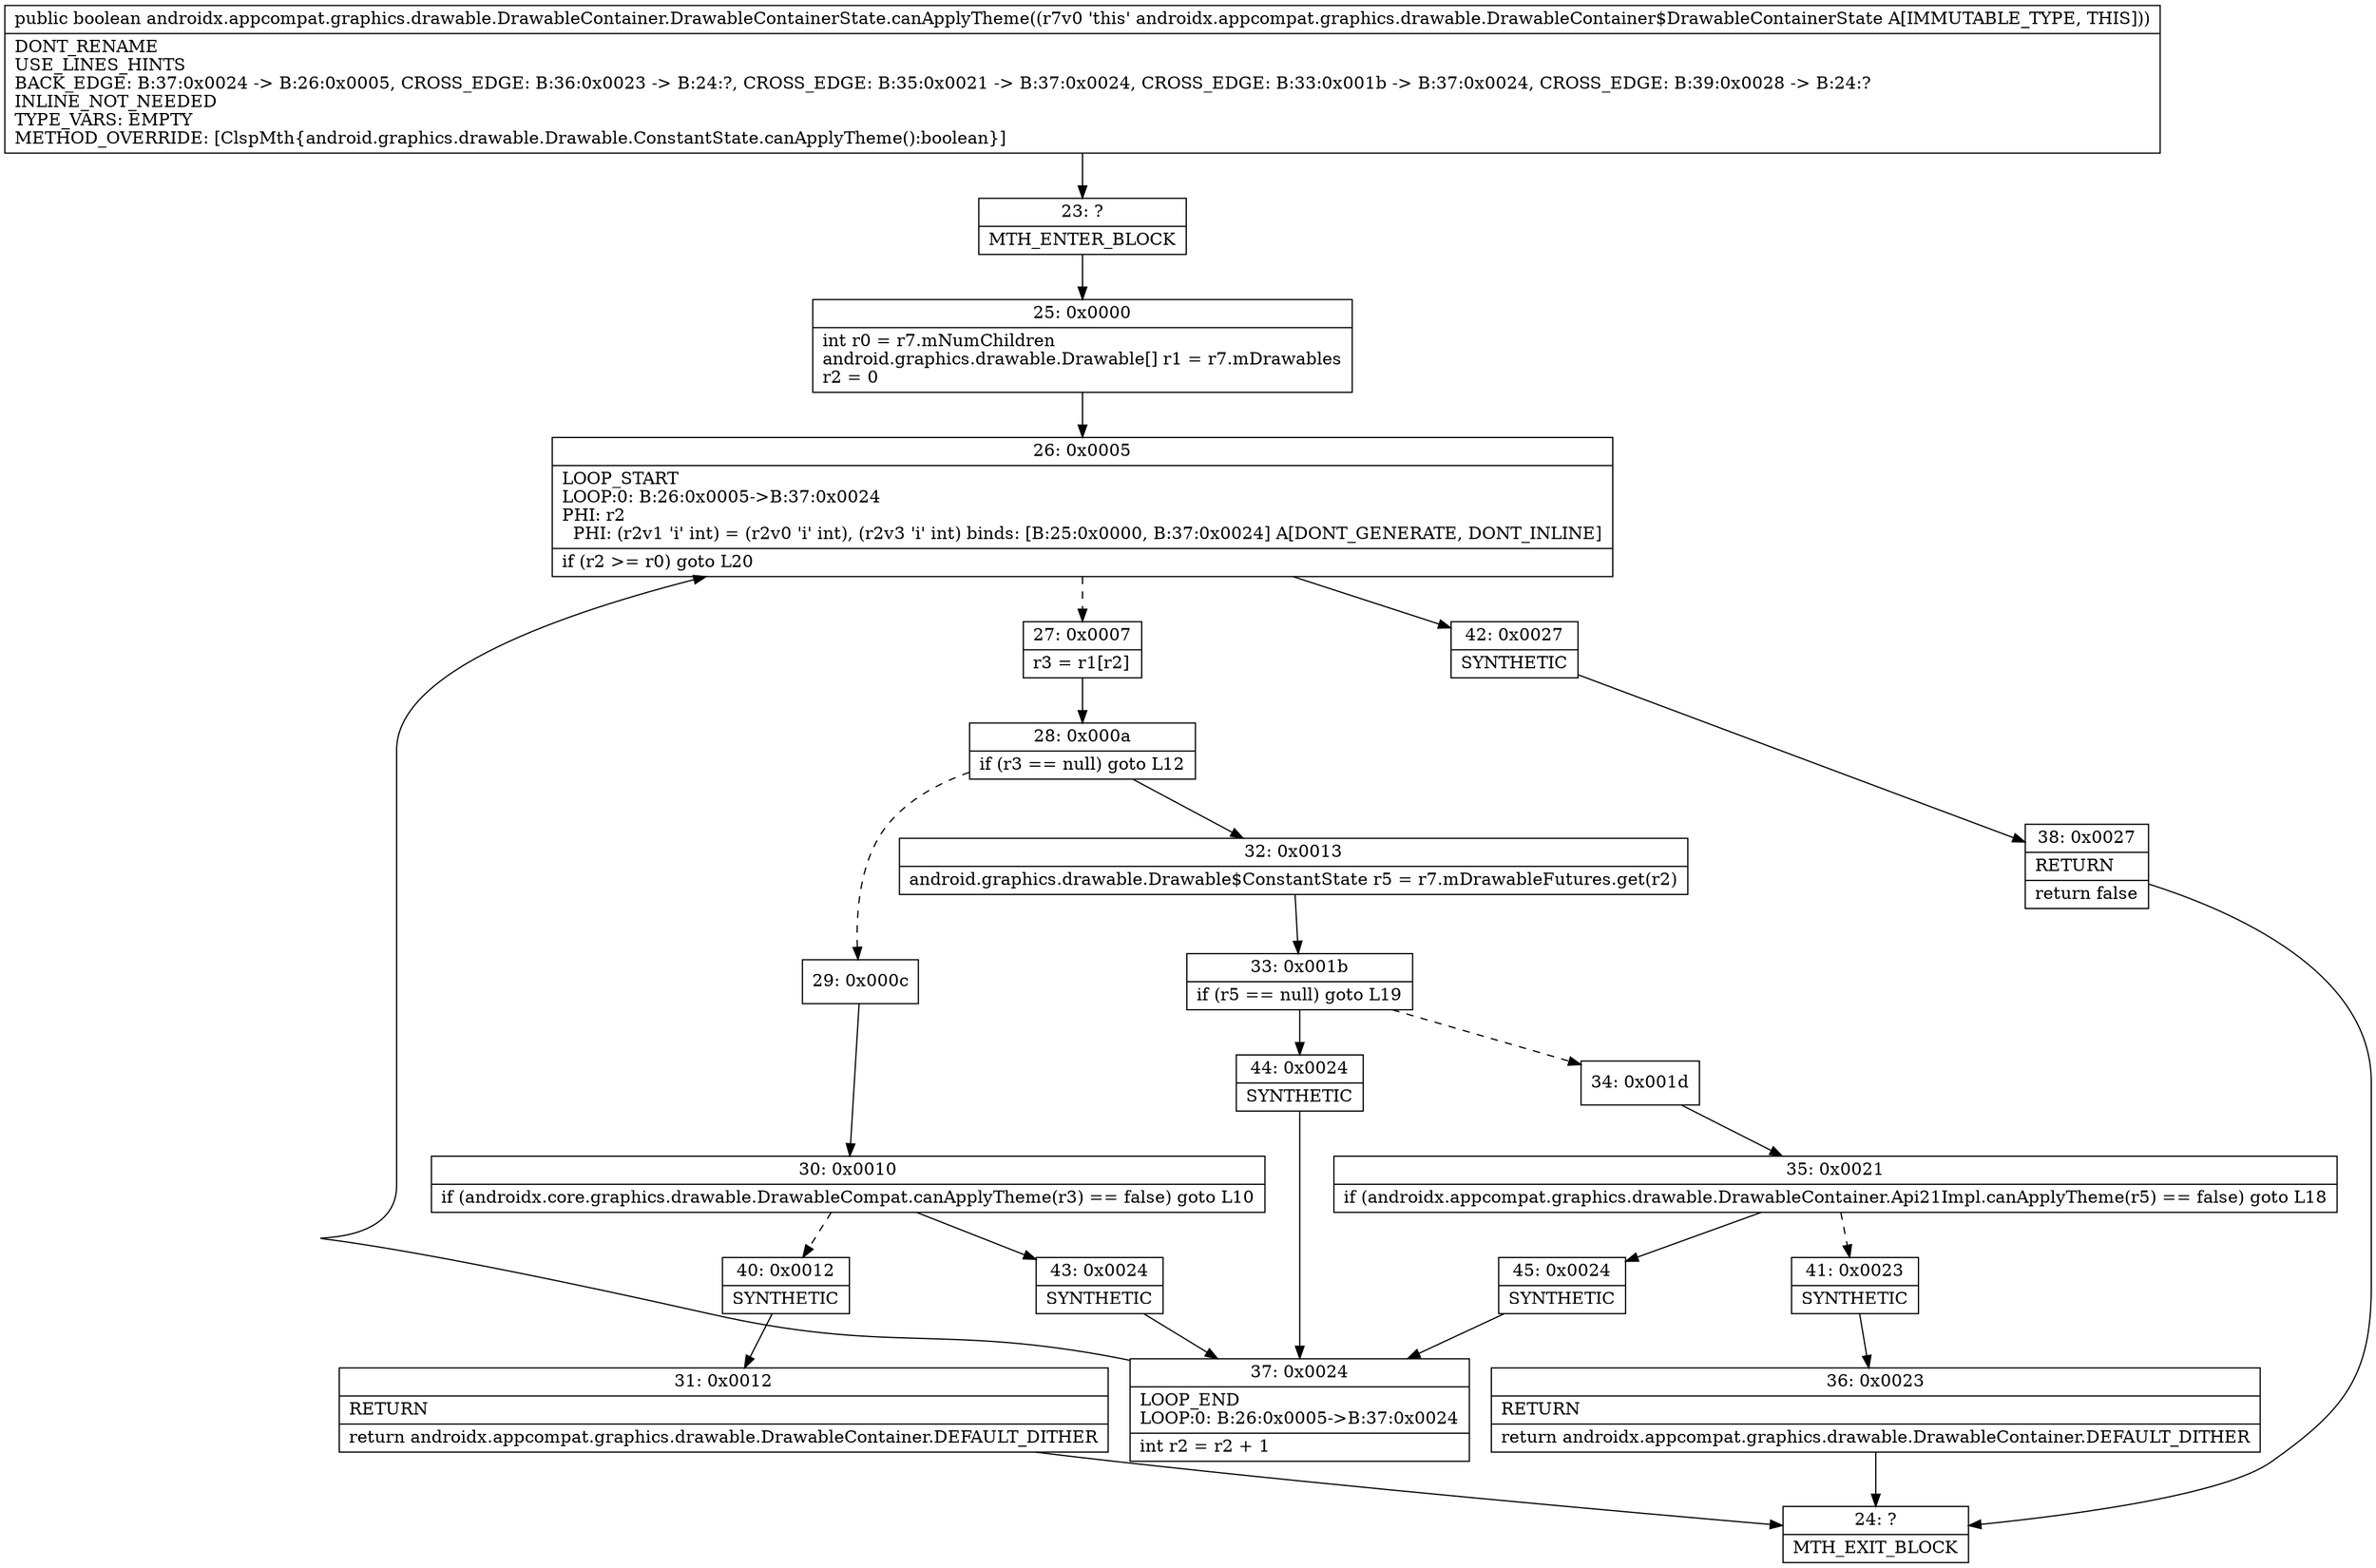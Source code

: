 digraph "CFG forandroidx.appcompat.graphics.drawable.DrawableContainer.DrawableContainerState.canApplyTheme()Z" {
Node_23 [shape=record,label="{23\:\ ?|MTH_ENTER_BLOCK\l}"];
Node_25 [shape=record,label="{25\:\ 0x0000|int r0 = r7.mNumChildren\landroid.graphics.drawable.Drawable[] r1 = r7.mDrawables\lr2 = 0\l}"];
Node_26 [shape=record,label="{26\:\ 0x0005|LOOP_START\lLOOP:0: B:26:0x0005\-\>B:37:0x0024\lPHI: r2 \l  PHI: (r2v1 'i' int) = (r2v0 'i' int), (r2v3 'i' int) binds: [B:25:0x0000, B:37:0x0024] A[DONT_GENERATE, DONT_INLINE]\l|if (r2 \>= r0) goto L20\l}"];
Node_27 [shape=record,label="{27\:\ 0x0007|r3 = r1[r2]\l}"];
Node_28 [shape=record,label="{28\:\ 0x000a|if (r3 == null) goto L12\l}"];
Node_29 [shape=record,label="{29\:\ 0x000c}"];
Node_30 [shape=record,label="{30\:\ 0x0010|if (androidx.core.graphics.drawable.DrawableCompat.canApplyTheme(r3) == false) goto L10\l}"];
Node_40 [shape=record,label="{40\:\ 0x0012|SYNTHETIC\l}"];
Node_31 [shape=record,label="{31\:\ 0x0012|RETURN\l|return androidx.appcompat.graphics.drawable.DrawableContainer.DEFAULT_DITHER\l}"];
Node_24 [shape=record,label="{24\:\ ?|MTH_EXIT_BLOCK\l}"];
Node_43 [shape=record,label="{43\:\ 0x0024|SYNTHETIC\l}"];
Node_37 [shape=record,label="{37\:\ 0x0024|LOOP_END\lLOOP:0: B:26:0x0005\-\>B:37:0x0024\l|int r2 = r2 + 1\l}"];
Node_32 [shape=record,label="{32\:\ 0x0013|android.graphics.drawable.Drawable$ConstantState r5 = r7.mDrawableFutures.get(r2)\l}"];
Node_33 [shape=record,label="{33\:\ 0x001b|if (r5 == null) goto L19\l}"];
Node_34 [shape=record,label="{34\:\ 0x001d}"];
Node_35 [shape=record,label="{35\:\ 0x0021|if (androidx.appcompat.graphics.drawable.DrawableContainer.Api21Impl.canApplyTheme(r5) == false) goto L18\l}"];
Node_41 [shape=record,label="{41\:\ 0x0023|SYNTHETIC\l}"];
Node_36 [shape=record,label="{36\:\ 0x0023|RETURN\l|return androidx.appcompat.graphics.drawable.DrawableContainer.DEFAULT_DITHER\l}"];
Node_45 [shape=record,label="{45\:\ 0x0024|SYNTHETIC\l}"];
Node_44 [shape=record,label="{44\:\ 0x0024|SYNTHETIC\l}"];
Node_42 [shape=record,label="{42\:\ 0x0027|SYNTHETIC\l}"];
Node_38 [shape=record,label="{38\:\ 0x0027|RETURN\l|return false\l}"];
MethodNode[shape=record,label="{public boolean androidx.appcompat.graphics.drawable.DrawableContainer.DrawableContainerState.canApplyTheme((r7v0 'this' androidx.appcompat.graphics.drawable.DrawableContainer$DrawableContainerState A[IMMUTABLE_TYPE, THIS]))  | DONT_RENAME\lUSE_LINES_HINTS\lBACK_EDGE: B:37:0x0024 \-\> B:26:0x0005, CROSS_EDGE: B:36:0x0023 \-\> B:24:?, CROSS_EDGE: B:35:0x0021 \-\> B:37:0x0024, CROSS_EDGE: B:33:0x001b \-\> B:37:0x0024, CROSS_EDGE: B:39:0x0028 \-\> B:24:?\lINLINE_NOT_NEEDED\lTYPE_VARS: EMPTY\lMETHOD_OVERRIDE: [ClspMth\{android.graphics.drawable.Drawable.ConstantState.canApplyTheme():boolean\}]\l}"];
MethodNode -> Node_23;Node_23 -> Node_25;
Node_25 -> Node_26;
Node_26 -> Node_27[style=dashed];
Node_26 -> Node_42;
Node_27 -> Node_28;
Node_28 -> Node_29[style=dashed];
Node_28 -> Node_32;
Node_29 -> Node_30;
Node_30 -> Node_40[style=dashed];
Node_30 -> Node_43;
Node_40 -> Node_31;
Node_31 -> Node_24;
Node_43 -> Node_37;
Node_37 -> Node_26;
Node_32 -> Node_33;
Node_33 -> Node_34[style=dashed];
Node_33 -> Node_44;
Node_34 -> Node_35;
Node_35 -> Node_41[style=dashed];
Node_35 -> Node_45;
Node_41 -> Node_36;
Node_36 -> Node_24;
Node_45 -> Node_37;
Node_44 -> Node_37;
Node_42 -> Node_38;
Node_38 -> Node_24;
}

